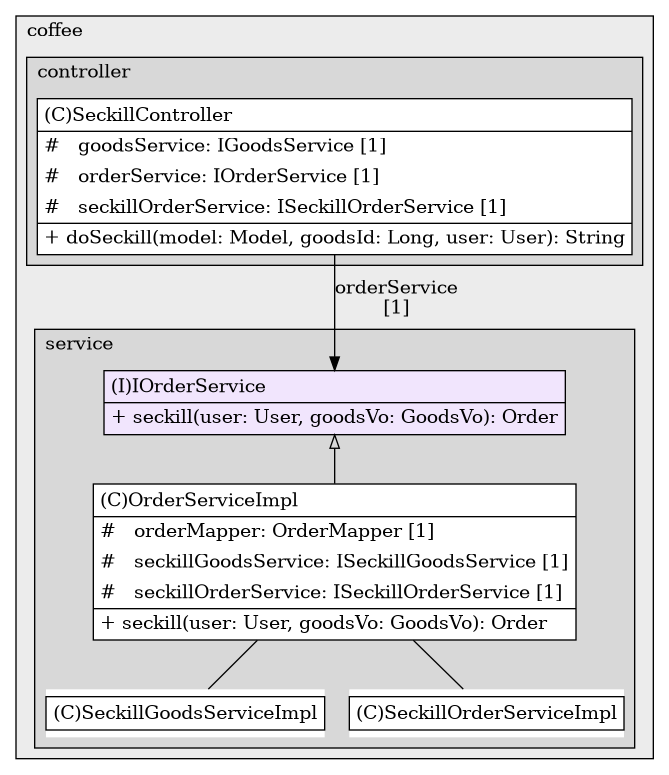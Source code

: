 @startuml

/' diagram meta data start
config=StructureConfiguration;
{
  "projectClassification": {
    "searchMode": "OpenProject", // OpenProject, AllProjects
    "includedProjects": "",
    "pathEndKeywords": "*.impl",
    "isClientPath": "",
    "isClientName": "",
    "isTestPath": "",
    "isTestName": "",
    "isMappingPath": "",
    "isMappingName": "",
    "isDataAccessPath": "",
    "isDataAccessName": "",
    "isDataStructurePath": "",
    "isDataStructureName": "",
    "isInterfaceStructuresPath": "",
    "isInterfaceStructuresName": "",
    "isEntryPointPath": "",
    "isEntryPointName": "",
    "treatFinalFieldsAsMandatory": false
  },
  "graphRestriction": {
    "classPackageExcludeFilter": "",
    "classPackageIncludeFilter": "",
    "classNameExcludeFilter": "",
    "classNameIncludeFilter": "",
    "methodNameExcludeFilter": "",
    "methodNameIncludeFilter": "",
    "removeByInheritance": "", // inheritance/annotation based filtering is done in a second step
    "removeByAnnotation": "",
    "removeByClassPackage": "", // cleanup the graph after inheritance/annotation based filtering is done
    "removeByClassName": "",
    "cutMappings": false,
    "cutEnum": true,
    "cutTests": true,
    "cutClient": true,
    "cutDataAccess": false,
    "cutInterfaceStructures": false,
    "cutDataStructures": false,
    "cutGetterAndSetter": true,
    "cutConstructors": true
  },
  "graphTraversal": {
    "forwardDepth": 6,
    "backwardDepth": 6,
    "classPackageExcludeFilter": "",
    "classPackageIncludeFilter": "",
    "classNameExcludeFilter": "",
    "classNameIncludeFilter": "",
    "methodNameExcludeFilter": "",
    "methodNameIncludeFilter": "",
    "hideMappings": false,
    "hideDataStructures": false,
    "hidePrivateMethods": true,
    "hideInterfaceCalls": true, // indirection: implementation -> interface (is hidden) -> implementation
    "onlyShowApplicationEntryPoints": false, // root node is included
    "useMethodCallsForStructureDiagram": "ForwardOnly" // ForwardOnly, BothDirections, No
  },
  "details": {
    "aggregation": "GroupByClass", // ByClass, GroupByClass, None
    "showClassGenericTypes": true,
    "showMethods": true,
    "showMethodParameterNames": true,
    "showMethodParameterTypes": true,
    "showMethodReturnType": true,
    "showPackageLevels": 2,
    "showDetailedClassStructure": true
  },
  "rootClass": "com.coffee.service.IOrderService",
  "extensionCallbackMethod": "" // qualified.class.name#methodName - signature: public static String method(String)
}
diagram meta data end '/



digraph g {
    rankdir="TB"
    splines=polyline
    

'nodes 
subgraph cluster_1355030580 { 
   	label=coffee
	labeljust=l
	fillcolor="#ececec"
	style=filled
   
   subgraph cluster_674179731 { 
   	label=service
	labeljust=l
	fillcolor="#d8d8d8"
	style=filled
   
   IOrderService1456041632[
	label=<<TABLE BORDER="1" CELLBORDER="0" CELLPADDING="4" CELLSPACING="0">
<TR><TD ALIGN="LEFT" >(I)IOrderService</TD></TR>
<HR/>
<TR><TD ALIGN="LEFT" >+ seckill(user: User, goodsVo: GoodsVo): Order</TD></TR>
</TABLE>>
	style=filled
	margin=0
	shape=plaintext
	fillcolor="#F1E5FD"
];

OrderServiceImpl1202475182[
	label=<<TABLE BORDER="1" CELLBORDER="0" CELLPADDING="4" CELLSPACING="0">
<TR><TD ALIGN="LEFT" >(C)OrderServiceImpl</TD></TR>
<HR/>
<TR><TD ALIGN="LEFT" >#   orderMapper: OrderMapper [1]</TD></TR>
<TR><TD ALIGN="LEFT" >#   seckillGoodsService: ISeckillGoodsService [1]</TD></TR>
<TR><TD ALIGN="LEFT" >#   seckillOrderService: ISeckillOrderService [1]</TD></TR>
<HR/>
<TR><TD ALIGN="LEFT" >+ seckill(user: User, goodsVo: GoodsVo): Order</TD></TR>
</TABLE>>
	style=filled
	margin=0
	shape=plaintext
	fillcolor="#FFFFFF"
];

SeckillGoodsServiceImpl1202475182[
	label=<<TABLE BORDER="1" CELLBORDER="0" CELLPADDING="4" CELLSPACING="0">
<TR><TD ALIGN="LEFT" >(C)SeckillGoodsServiceImpl</TD></TR>
</TABLE>>
	style=filled
	margin=0
	shape=plaintext
	fillcolor="#FFFFFF"
];

SeckillOrderServiceImpl1202475182[
	label=<<TABLE BORDER="1" CELLBORDER="0" CELLPADDING="4" CELLSPACING="0">
<TR><TD ALIGN="LEFT" >(C)SeckillOrderServiceImpl</TD></TR>
</TABLE>>
	style=filled
	margin=0
	shape=plaintext
	fillcolor="#FFFFFF"
];
} 

subgraph cluster_711390466 { 
   	label=controller
	labeljust=l
	fillcolor="#d8d8d8"
	style=filled
   
   SeckillController128856017[
	label=<<TABLE BORDER="1" CELLBORDER="0" CELLPADDING="4" CELLSPACING="0">
<TR><TD ALIGN="LEFT" >(C)SeckillController</TD></TR>
<HR/>
<TR><TD ALIGN="LEFT" >#   goodsService: IGoodsService [1]</TD></TR>
<TR><TD ALIGN="LEFT" >#   orderService: IOrderService [1]</TD></TR>
<TR><TD ALIGN="LEFT" >#   seckillOrderService: ISeckillOrderService [1]</TD></TR>
<HR/>
<TR><TD ALIGN="LEFT" >+ doSeckill(model: Model, goodsId: Long, user: User): String</TD></TR>
</TABLE>>
	style=filled
	margin=0
	shape=plaintext
	fillcolor="#FFFFFF"
];
} 
} 

'edges    
IOrderService1456041632 -> OrderServiceImpl1202475182[arrowhead=none, arrowtail=empty, dir=both];
OrderServiceImpl1202475182 -> SeckillGoodsServiceImpl1202475182[arrowhead=none];
OrderServiceImpl1202475182 -> SeckillOrderServiceImpl1202475182[arrowhead=none];
SeckillController128856017 -> IOrderService1456041632[label="orderService
[1]"];
    
}
@enduml